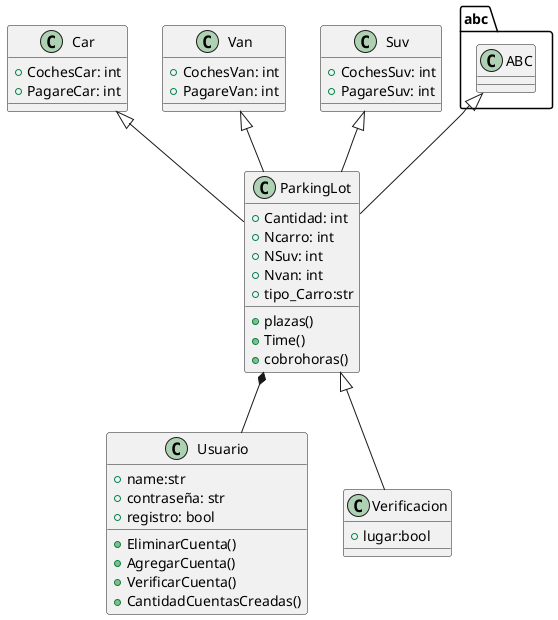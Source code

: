 @startuml Parqueadero

class ParkingLot{
+Cantidad: int
+Ncarro: int
+NSuv: int 
+Nvan: int
+tipo_Carro:str
+plazas()
+Time()
+cobrohoras()
}
class Usuario{
+name:str
+contraseña: str
+registro: bool
+EliminarCuenta()
+AgregarCuenta()
+VerificarCuenta()
+CantidadCuentasCreadas()
}
class Verificacion{
+lugar:bool
}
class Car{
+CochesCar: int
+PagareCar: int
}
class Van{
+CochesVan: int
+PagareVan: int
}
class Suv{
+CochesSuv: int
+PagareSuv: int
}


ParkingLot *-- Usuario
Car<|--  ParkingLot
Van <|-- ParkingLot
Suv<|-- ParkingLot
ParkingLot<|-- Verificacion
abc.ABC   <|--  ParkingLot
@endumls